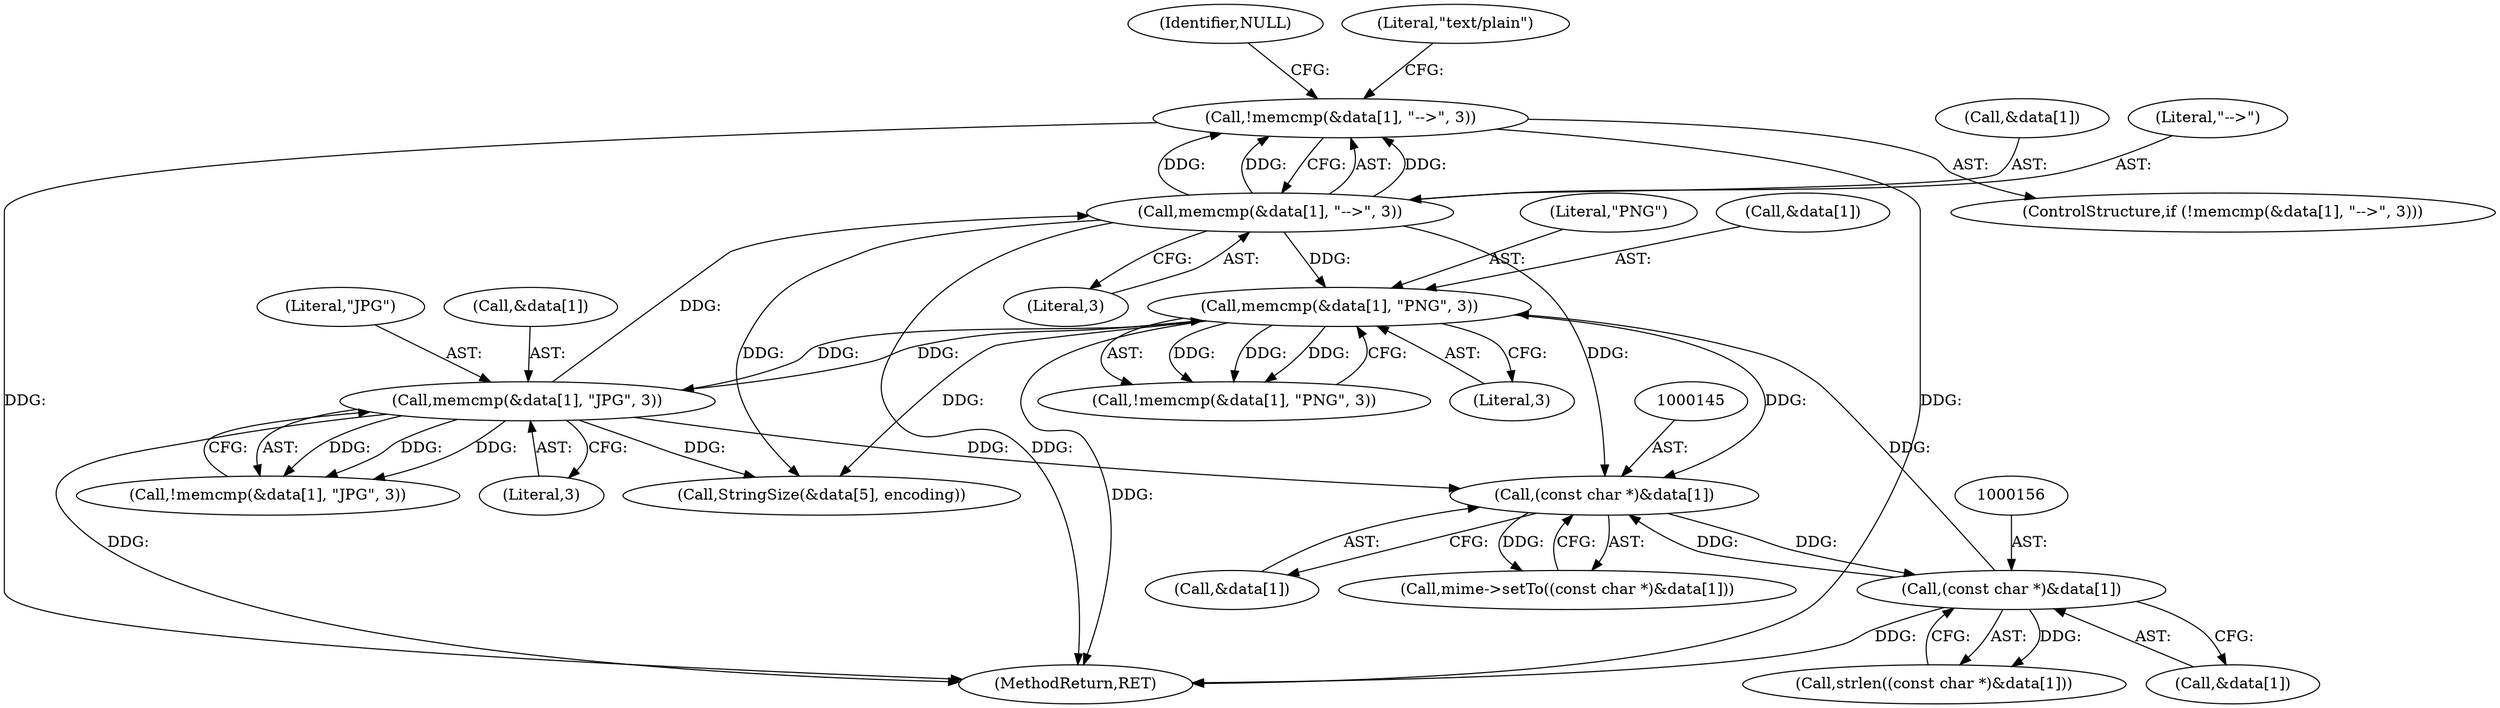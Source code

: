 digraph "1_Android_7a3246b870ddd11861eda2ab458b11d723c7f62c_0@API" {
"1000265" [label="(Call,!memcmp(&data[1], \"-->\", 3))"];
"1000266" [label="(Call,memcmp(&data[1], \"-->\", 3))"];
"1000253" [label="(Call,memcmp(&data[1], \"JPG\", 3))"];
"1000240" [label="(Call,memcmp(&data[1], \"PNG\", 3))"];
"1000155" [label="(Call,(const char *)&data[1])"];
"1000144" [label="(Call,(const char *)&data[1])"];
"1000279" [label="(Identifier,NULL)"];
"1000319" [label="(MethodReturn,RET)"];
"1000258" [label="(Literal,\"JPG\")"];
"1000267" [label="(Call,&data[1])"];
"1000246" [label="(Literal,3)"];
"1000252" [label="(Call,!memcmp(&data[1], \"JPG\", 3))"];
"1000143" [label="(Call,mime->setTo((const char *)&data[1]))"];
"1000155" [label="(Call,(const char *)&data[1])"];
"1000157" [label="(Call,&data[1])"];
"1000271" [label="(Literal,\"-->\")"];
"1000264" [label="(ControlStructure,if (!memcmp(&data[1], \"-->\", 3)))"];
"1000146" [label="(Call,&data[1])"];
"1000245" [label="(Literal,\"PNG\")"];
"1000144" [label="(Call,(const char *)&data[1])"];
"1000240" [label="(Call,memcmp(&data[1], \"PNG\", 3))"];
"1000266" [label="(Call,memcmp(&data[1], \"-->\", 3))"];
"1000265" [label="(Call,!memcmp(&data[1], \"-->\", 3))"];
"1000275" [label="(Literal,\"text/plain\")"];
"1000241" [label="(Call,&data[1])"];
"1000253" [label="(Call,memcmp(&data[1], \"JPG\", 3))"];
"1000272" [label="(Literal,3)"];
"1000154" [label="(Call,strlen((const char *)&data[1]))"];
"1000259" [label="(Literal,3)"];
"1000239" [label="(Call,!memcmp(&data[1], \"PNG\", 3))"];
"1000296" [label="(Call,StringSize(&data[5], encoding))"];
"1000254" [label="(Call,&data[1])"];
"1000265" -> "1000264"  [label="AST: "];
"1000265" -> "1000266"  [label="CFG: "];
"1000266" -> "1000265"  [label="AST: "];
"1000275" -> "1000265"  [label="CFG: "];
"1000279" -> "1000265"  [label="CFG: "];
"1000265" -> "1000319"  [label="DDG: "];
"1000265" -> "1000319"  [label="DDG: "];
"1000266" -> "1000265"  [label="DDG: "];
"1000266" -> "1000265"  [label="DDG: "];
"1000266" -> "1000265"  [label="DDG: "];
"1000266" -> "1000272"  [label="CFG: "];
"1000267" -> "1000266"  [label="AST: "];
"1000271" -> "1000266"  [label="AST: "];
"1000272" -> "1000266"  [label="AST: "];
"1000266" -> "1000319"  [label="DDG: "];
"1000266" -> "1000144"  [label="DDG: "];
"1000266" -> "1000240"  [label="DDG: "];
"1000253" -> "1000266"  [label="DDG: "];
"1000266" -> "1000296"  [label="DDG: "];
"1000253" -> "1000252"  [label="AST: "];
"1000253" -> "1000259"  [label="CFG: "];
"1000254" -> "1000253"  [label="AST: "];
"1000258" -> "1000253"  [label="AST: "];
"1000259" -> "1000253"  [label="AST: "];
"1000252" -> "1000253"  [label="CFG: "];
"1000253" -> "1000319"  [label="DDG: "];
"1000253" -> "1000144"  [label="DDG: "];
"1000253" -> "1000240"  [label="DDG: "];
"1000253" -> "1000252"  [label="DDG: "];
"1000253" -> "1000252"  [label="DDG: "];
"1000253" -> "1000252"  [label="DDG: "];
"1000240" -> "1000253"  [label="DDG: "];
"1000253" -> "1000296"  [label="DDG: "];
"1000240" -> "1000239"  [label="AST: "];
"1000240" -> "1000246"  [label="CFG: "];
"1000241" -> "1000240"  [label="AST: "];
"1000245" -> "1000240"  [label="AST: "];
"1000246" -> "1000240"  [label="AST: "];
"1000239" -> "1000240"  [label="CFG: "];
"1000240" -> "1000319"  [label="DDG: "];
"1000240" -> "1000144"  [label="DDG: "];
"1000240" -> "1000239"  [label="DDG: "];
"1000240" -> "1000239"  [label="DDG: "];
"1000240" -> "1000239"  [label="DDG: "];
"1000155" -> "1000240"  [label="DDG: "];
"1000240" -> "1000296"  [label="DDG: "];
"1000155" -> "1000154"  [label="AST: "];
"1000155" -> "1000157"  [label="CFG: "];
"1000156" -> "1000155"  [label="AST: "];
"1000157" -> "1000155"  [label="AST: "];
"1000154" -> "1000155"  [label="CFG: "];
"1000155" -> "1000319"  [label="DDG: "];
"1000155" -> "1000144"  [label="DDG: "];
"1000155" -> "1000154"  [label="DDG: "];
"1000144" -> "1000155"  [label="DDG: "];
"1000144" -> "1000143"  [label="AST: "];
"1000144" -> "1000146"  [label="CFG: "];
"1000145" -> "1000144"  [label="AST: "];
"1000146" -> "1000144"  [label="AST: "];
"1000143" -> "1000144"  [label="CFG: "];
"1000144" -> "1000143"  [label="DDG: "];
}
